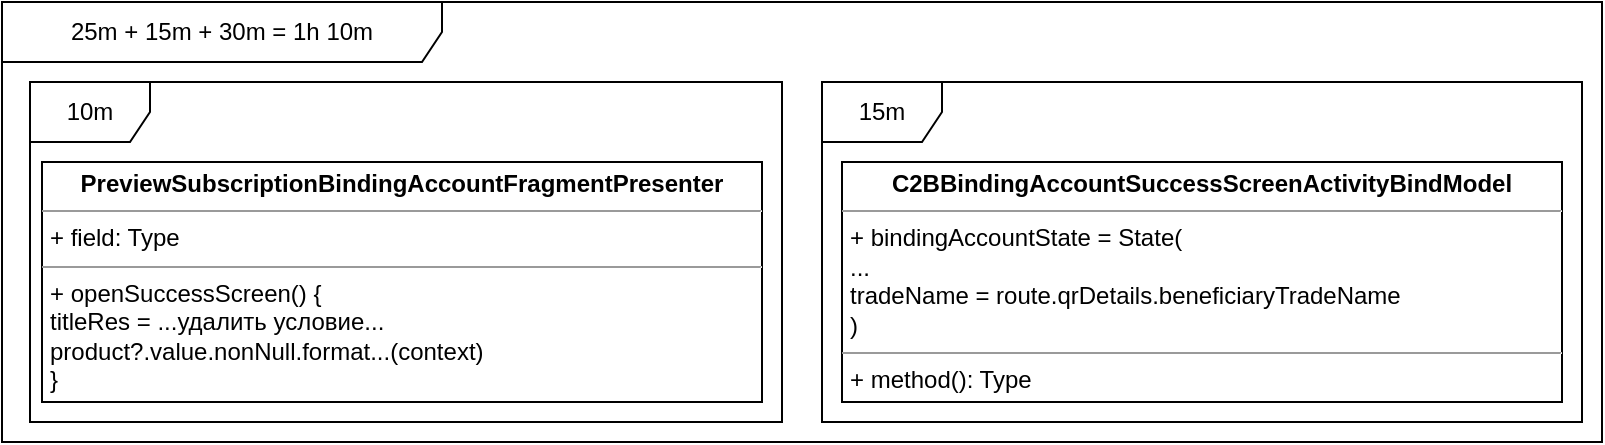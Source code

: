 <mxfile version="20.0.4" type="github">
  <diagram id="CV74Sa5hgsRvk8smRXhG" name="Page-1">
    <mxGraphModel dx="901" dy="571" grid="1" gridSize="10" guides="1" tooltips="1" connect="1" arrows="1" fold="1" page="1" pageScale="1" pageWidth="827" pageHeight="1169" math="0" shadow="0">
      <root>
        <mxCell id="0" />
        <mxCell id="1" parent="0" />
        <mxCell id="2hWszH5Eks-RPNUM4W_o-1" value="&lt;p style=&quot;margin:0px;margin-top:4px;text-align:center;&quot;&gt;&lt;b&gt;PreviewSubscriptionBindingAccountFragmentPresenter&lt;/b&gt;&lt;/p&gt;&lt;hr size=&quot;1&quot;&gt;&lt;p style=&quot;margin:0px;margin-left:4px;&quot;&gt;+ field: Type&lt;/p&gt;&lt;hr size=&quot;1&quot;&gt;&lt;p style=&quot;margin:0px;margin-left:4px;&quot;&gt;+ openSuccessScreen() {&lt;/p&gt;&lt;p style=&quot;margin:0px;margin-left:4px;&quot;&gt;titleRes = ...удалить условие...&lt;/p&gt;&lt;p style=&quot;margin:0px;margin-left:4px;&quot;&gt;product?.value.nonNull.format...(context)&lt;br&gt;&lt;/p&gt;&lt;p style=&quot;margin:0px;margin-left:4px;&quot;&gt;}&lt;br&gt;&lt;/p&gt;" style="verticalAlign=top;align=left;overflow=fill;fontSize=12;fontFamily=Helvetica;html=1;" vertex="1" parent="1">
          <mxGeometry x="120" y="120" width="360" height="120" as="geometry" />
        </mxCell>
        <mxCell id="2hWszH5Eks-RPNUM4W_o-2" value="&lt;p style=&quot;margin:0px;margin-top:4px;text-align:center;&quot;&gt;&lt;b&gt;C2BBindingAccountSuccessScreenActivityBindModel&lt;/b&gt;&lt;/p&gt;&lt;hr size=&quot;1&quot;&gt;&lt;p style=&quot;margin:0px;margin-left:4px;&quot;&gt;+ bindingAccountState = State(&lt;/p&gt;&lt;p style=&quot;margin:0px;margin-left:4px;&quot;&gt;...&lt;/p&gt;&lt;p style=&quot;margin:0px;margin-left:4px;&quot;&gt;tradeName = route.qrDetails.beneficiaryTradeName&lt;br&gt;&lt;/p&gt;&lt;p style=&quot;margin:0px;margin-left:4px;&quot;&gt;)&lt;br&gt;&lt;/p&gt;&lt;hr size=&quot;1&quot;&gt;&lt;p style=&quot;margin:0px;margin-left:4px;&quot;&gt;+ method(): Type&lt;/p&gt;" style="verticalAlign=top;align=left;overflow=fill;fontSize=12;fontFamily=Helvetica;html=1;" vertex="1" parent="1">
          <mxGeometry x="520" y="120" width="360" height="120" as="geometry" />
        </mxCell>
        <mxCell id="2hWszH5Eks-RPNUM4W_o-3" value="10m" style="shape=umlFrame;whiteSpace=wrap;html=1;" vertex="1" parent="1">
          <mxGeometry x="114" y="80" width="376" height="170" as="geometry" />
        </mxCell>
        <mxCell id="2hWszH5Eks-RPNUM4W_o-4" value="15m" style="shape=umlFrame;whiteSpace=wrap;html=1;" vertex="1" parent="1">
          <mxGeometry x="510" y="80" width="380" height="170" as="geometry" />
        </mxCell>
        <mxCell id="2hWszH5Eks-RPNUM4W_o-5" value="25m + 15m + 30m = 1h 10m" style="shape=umlFrame;whiteSpace=wrap;html=1;width=220;height=30;" vertex="1" parent="1">
          <mxGeometry x="100" y="40" width="800" height="220" as="geometry" />
        </mxCell>
      </root>
    </mxGraphModel>
  </diagram>
</mxfile>
